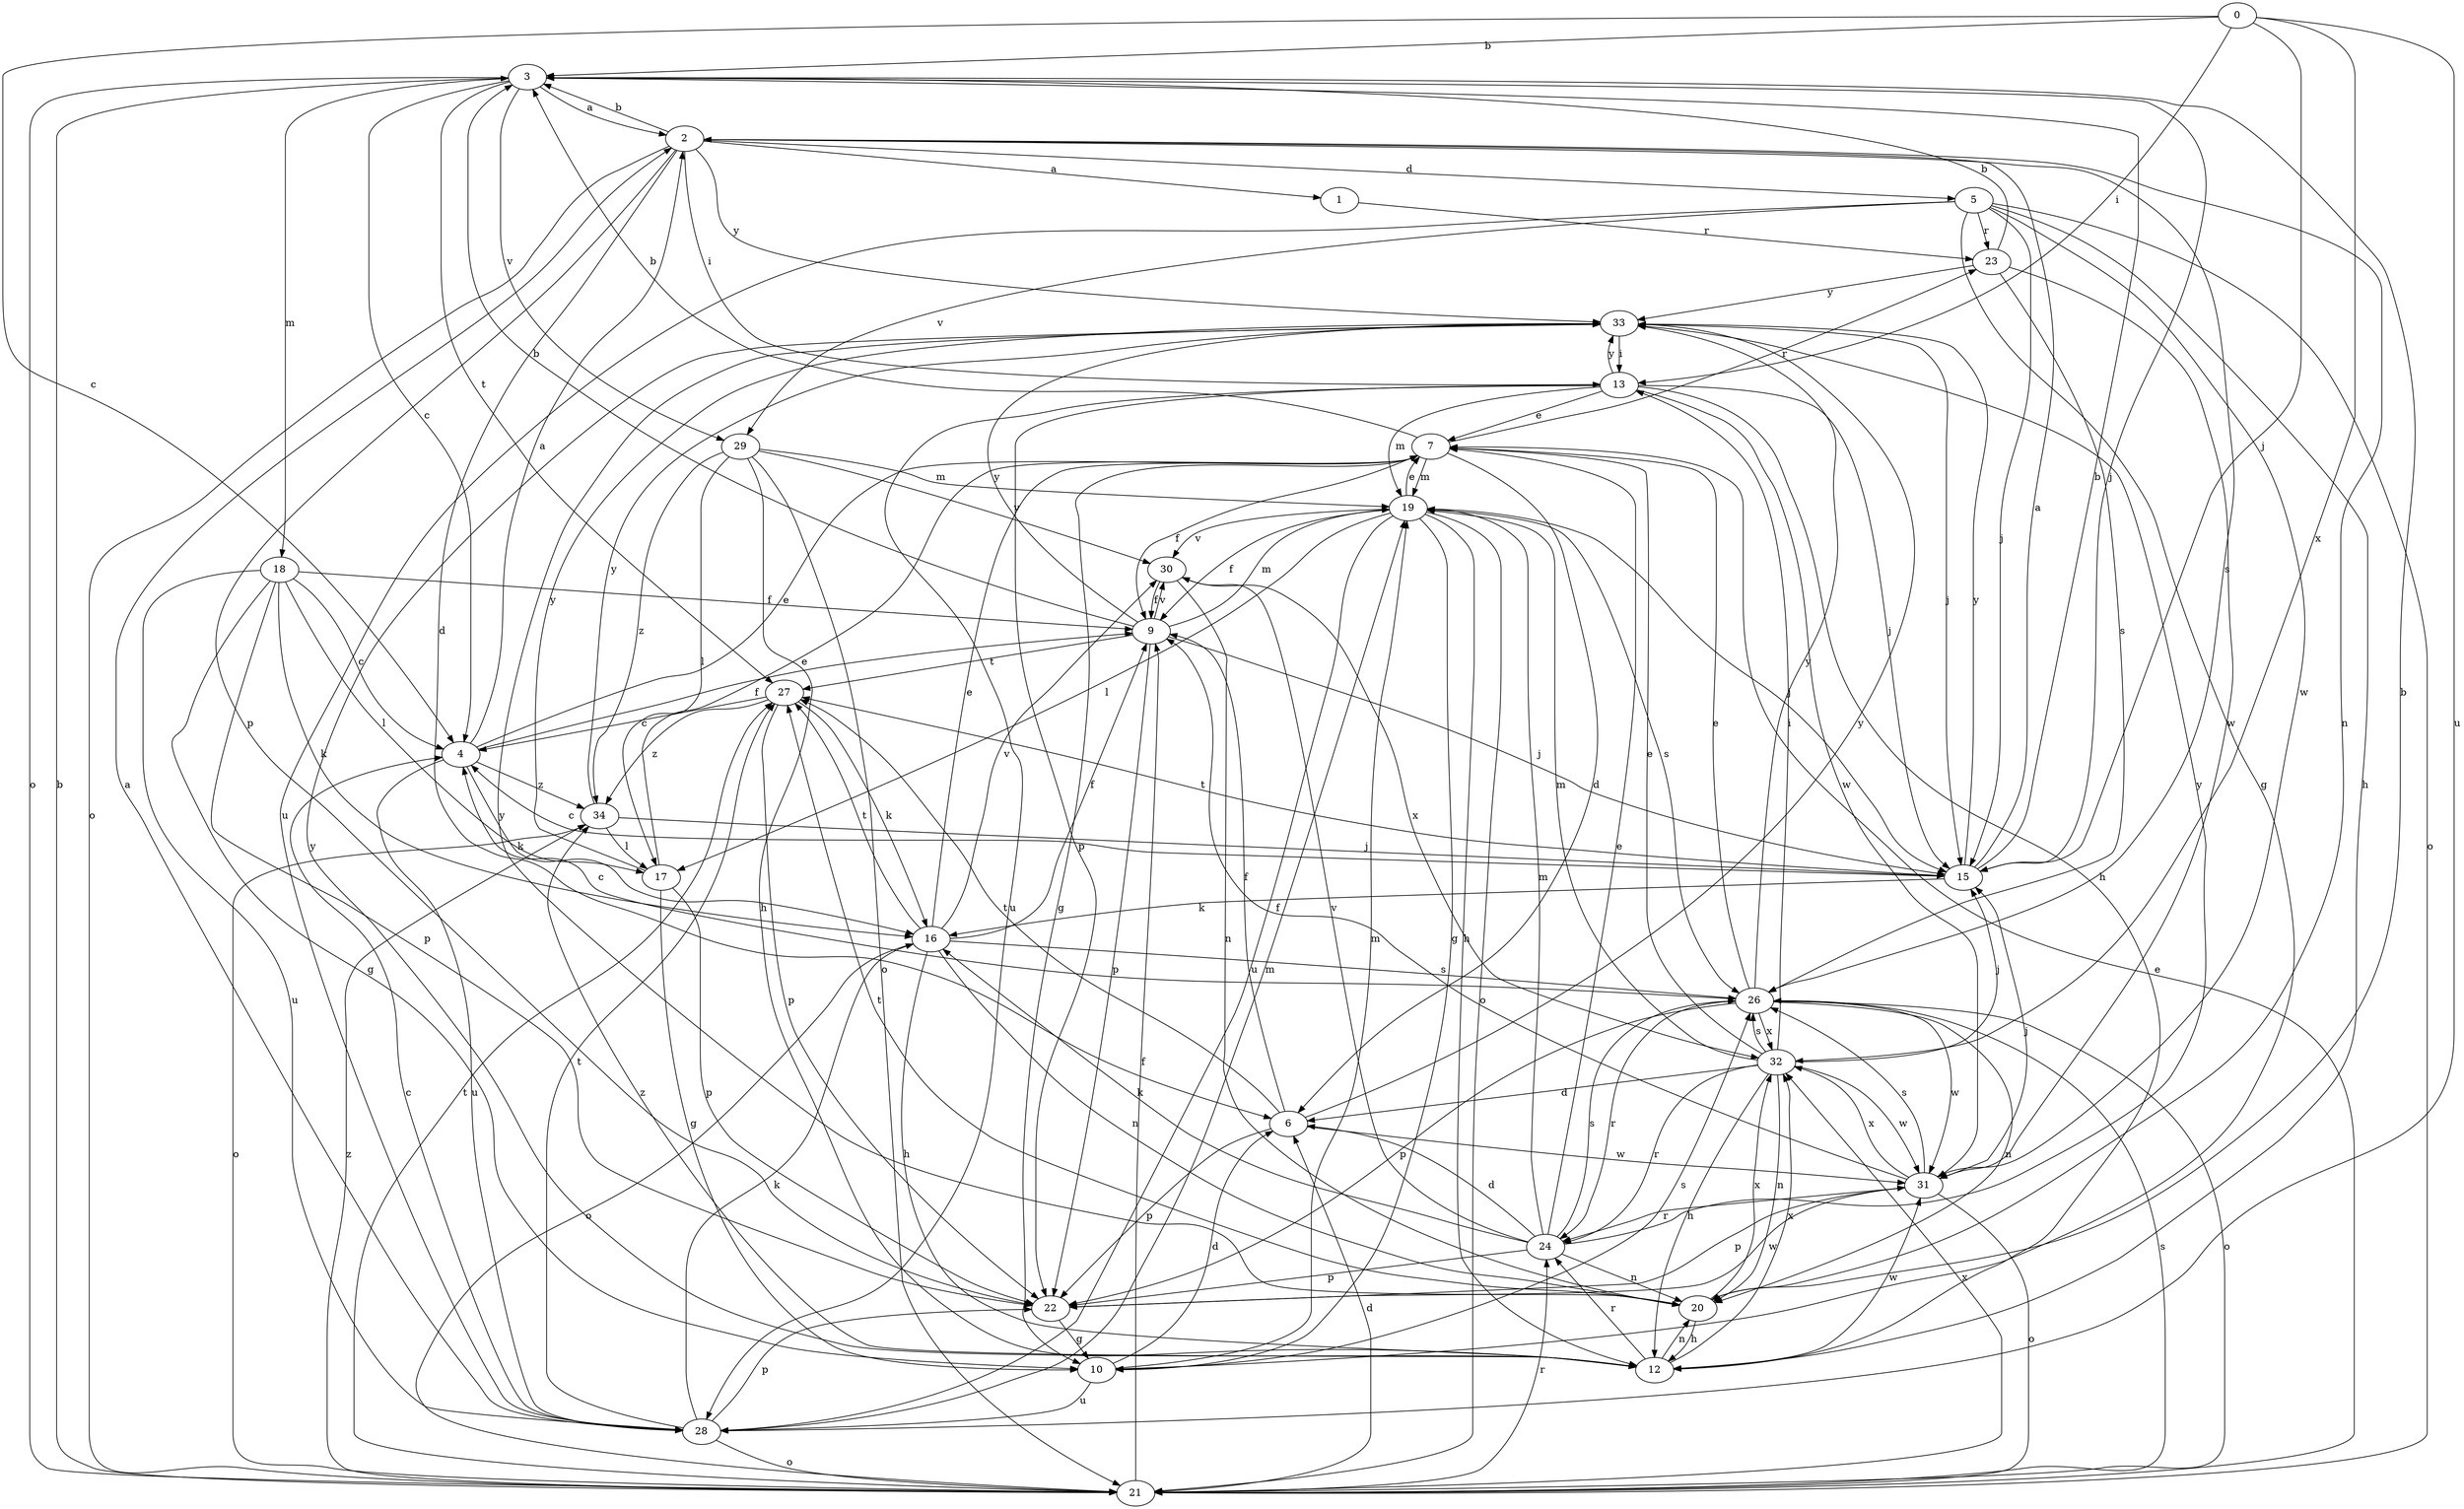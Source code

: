 strict digraph  {
0;
1;
2;
3;
4;
5;
6;
7;
9;
10;
12;
13;
15;
16;
17;
18;
19;
20;
21;
22;
23;
24;
26;
27;
28;
29;
30;
31;
32;
33;
34;
0 -> 3  [label=b];
0 -> 4  [label=c];
0 -> 13  [label=i];
0 -> 15  [label=j];
0 -> 28  [label=u];
0 -> 32  [label=x];
1 -> 23  [label=r];
2 -> 1  [label=a];
2 -> 3  [label=b];
2 -> 5  [label=d];
2 -> 6  [label=d];
2 -> 13  [label=i];
2 -> 20  [label=n];
2 -> 21  [label=o];
2 -> 22  [label=p];
2 -> 26  [label=s];
2 -> 33  [label=y];
3 -> 2  [label=a];
3 -> 4  [label=c];
3 -> 15  [label=j];
3 -> 18  [label=m];
3 -> 21  [label=o];
3 -> 27  [label=t];
3 -> 29  [label=v];
4 -> 2  [label=a];
4 -> 7  [label=e];
4 -> 9  [label=f];
4 -> 16  [label=k];
4 -> 28  [label=u];
4 -> 34  [label=z];
5 -> 10  [label=g];
5 -> 12  [label=h];
5 -> 15  [label=j];
5 -> 21  [label=o];
5 -> 23  [label=r];
5 -> 28  [label=u];
5 -> 29  [label=v];
5 -> 31  [label=w];
6 -> 9  [label=f];
6 -> 22  [label=p];
6 -> 27  [label=t];
6 -> 31  [label=w];
6 -> 33  [label=y];
7 -> 3  [label=b];
7 -> 6  [label=d];
7 -> 9  [label=f];
7 -> 10  [label=g];
7 -> 19  [label=m];
7 -> 23  [label=r];
9 -> 3  [label=b];
9 -> 15  [label=j];
9 -> 19  [label=m];
9 -> 22  [label=p];
9 -> 27  [label=t];
9 -> 30  [label=v];
9 -> 33  [label=y];
10 -> 6  [label=d];
10 -> 19  [label=m];
10 -> 26  [label=s];
10 -> 28  [label=u];
12 -> 20  [label=n];
12 -> 24  [label=r];
12 -> 31  [label=w];
12 -> 32  [label=x];
12 -> 33  [label=y];
12 -> 34  [label=z];
13 -> 7  [label=e];
13 -> 12  [label=h];
13 -> 15  [label=j];
13 -> 19  [label=m];
13 -> 22  [label=p];
13 -> 28  [label=u];
13 -> 31  [label=w];
13 -> 33  [label=y];
15 -> 2  [label=a];
15 -> 3  [label=b];
15 -> 4  [label=c];
15 -> 16  [label=k];
15 -> 27  [label=t];
15 -> 33  [label=y];
16 -> 7  [label=e];
16 -> 9  [label=f];
16 -> 12  [label=h];
16 -> 20  [label=n];
16 -> 21  [label=o];
16 -> 26  [label=s];
16 -> 27  [label=t];
16 -> 30  [label=v];
17 -> 7  [label=e];
17 -> 10  [label=g];
17 -> 22  [label=p];
17 -> 33  [label=y];
18 -> 4  [label=c];
18 -> 9  [label=f];
18 -> 10  [label=g];
18 -> 16  [label=k];
18 -> 17  [label=l];
18 -> 22  [label=p];
18 -> 28  [label=u];
19 -> 7  [label=e];
19 -> 9  [label=f];
19 -> 10  [label=g];
19 -> 12  [label=h];
19 -> 15  [label=j];
19 -> 17  [label=l];
19 -> 21  [label=o];
19 -> 26  [label=s];
19 -> 28  [label=u];
19 -> 30  [label=v];
20 -> 3  [label=b];
20 -> 12  [label=h];
20 -> 27  [label=t];
20 -> 32  [label=x];
20 -> 33  [label=y];
21 -> 3  [label=b];
21 -> 6  [label=d];
21 -> 7  [label=e];
21 -> 9  [label=f];
21 -> 24  [label=r];
21 -> 26  [label=s];
21 -> 27  [label=t];
21 -> 32  [label=x];
21 -> 34  [label=z];
22 -> 10  [label=g];
22 -> 31  [label=w];
23 -> 3  [label=b];
23 -> 26  [label=s];
23 -> 31  [label=w];
23 -> 33  [label=y];
24 -> 6  [label=d];
24 -> 7  [label=e];
24 -> 16  [label=k];
24 -> 19  [label=m];
24 -> 20  [label=n];
24 -> 22  [label=p];
24 -> 26  [label=s];
24 -> 30  [label=v];
24 -> 33  [label=y];
26 -> 4  [label=c];
26 -> 7  [label=e];
26 -> 20  [label=n];
26 -> 21  [label=o];
26 -> 22  [label=p];
26 -> 24  [label=r];
26 -> 31  [label=w];
26 -> 32  [label=x];
26 -> 33  [label=y];
27 -> 4  [label=c];
27 -> 16  [label=k];
27 -> 22  [label=p];
27 -> 34  [label=z];
28 -> 2  [label=a];
28 -> 4  [label=c];
28 -> 16  [label=k];
28 -> 19  [label=m];
28 -> 21  [label=o];
28 -> 22  [label=p];
28 -> 27  [label=t];
29 -> 12  [label=h];
29 -> 17  [label=l];
29 -> 19  [label=m];
29 -> 21  [label=o];
29 -> 30  [label=v];
29 -> 34  [label=z];
30 -> 9  [label=f];
30 -> 20  [label=n];
30 -> 32  [label=x];
31 -> 9  [label=f];
31 -> 15  [label=j];
31 -> 21  [label=o];
31 -> 22  [label=p];
31 -> 24  [label=r];
31 -> 26  [label=s];
31 -> 32  [label=x];
32 -> 6  [label=d];
32 -> 7  [label=e];
32 -> 12  [label=h];
32 -> 13  [label=i];
32 -> 15  [label=j];
32 -> 19  [label=m];
32 -> 20  [label=n];
32 -> 24  [label=r];
32 -> 26  [label=s];
32 -> 31  [label=w];
33 -> 13  [label=i];
33 -> 15  [label=j];
34 -> 15  [label=j];
34 -> 17  [label=l];
34 -> 21  [label=o];
34 -> 33  [label=y];
}
